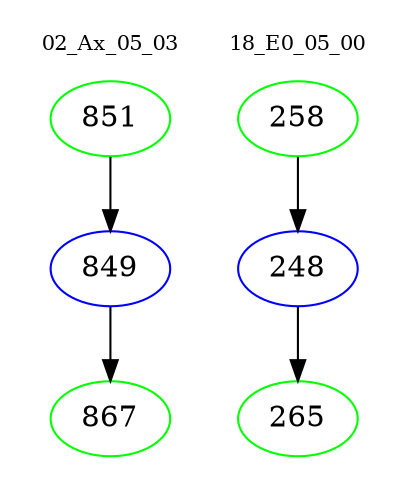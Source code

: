 digraph{
subgraph cluster_0 {
color = white
label = "02_Ax_05_03";
fontsize=10;
T0_851 [label="851", color="green"]
T0_851 -> T0_849 [color="black"]
T0_849 [label="849", color="blue"]
T0_849 -> T0_867 [color="black"]
T0_867 [label="867", color="green"]
}
subgraph cluster_1 {
color = white
label = "18_E0_05_00";
fontsize=10;
T1_258 [label="258", color="green"]
T1_258 -> T1_248 [color="black"]
T1_248 [label="248", color="blue"]
T1_248 -> T1_265 [color="black"]
T1_265 [label="265", color="green"]
}
}
